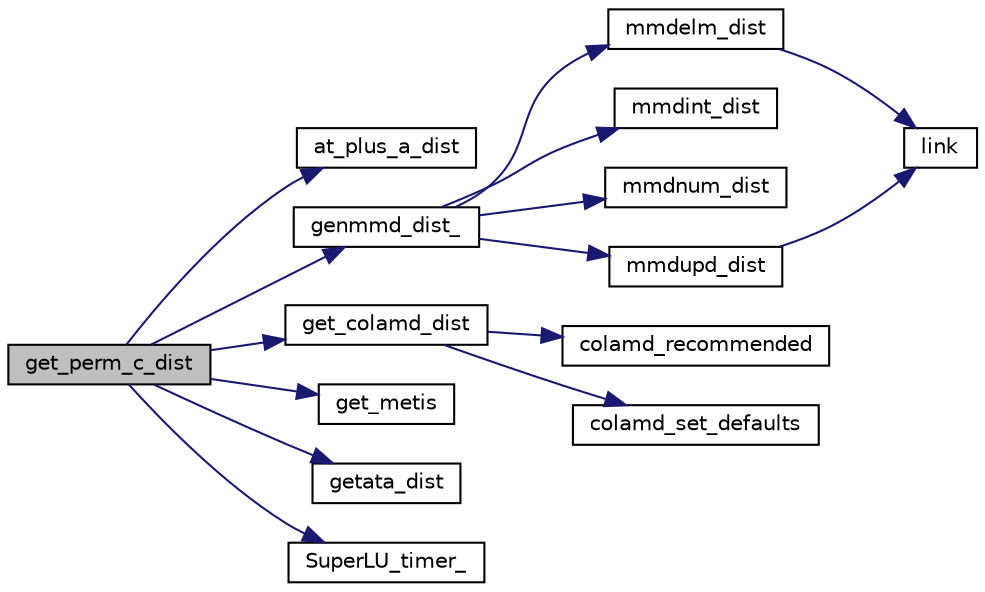 digraph "get_perm_c_dist"
{
 // LATEX_PDF_SIZE
  edge [fontname="Helvetica",fontsize="10",labelfontname="Helvetica",labelfontsize="10"];
  node [fontname="Helvetica",fontsize="10",shape=record];
  rankdir="LR";
  Node1 [label="get_perm_c_dist",height=0.2,width=0.4,color="black", fillcolor="grey75", style="filled", fontcolor="black",tooltip=" "];
  Node1 -> Node2 [color="midnightblue",fontsize="10",style="solid",fontname="Helvetica"];
  Node2 [label="at_plus_a_dist",height=0.2,width=0.4,color="black", fillcolor="white", style="filled",URL="$get__perm__c_8c.html#a1e2042d3bb873fdfcd157d4494701f39",tooltip=" "];
  Node1 -> Node3 [color="midnightblue",fontsize="10",style="solid",fontname="Helvetica"];
  Node3 [label="genmmd_dist_",height=0.2,width=0.4,color="black", fillcolor="white", style="filled",URL="$mmd_8c.html#ac0691f0442d7e47dbc7cb1debaf78627",tooltip=" "];
  Node3 -> Node4 [color="midnightblue",fontsize="10",style="solid",fontname="Helvetica"];
  Node4 [label="mmdelm_dist",height=0.2,width=0.4,color="black", fillcolor="white", style="filled",URL="$mmd_8c.html#a73e5e8f98f0b2903c77f6f4612e5f8df",tooltip=" "];
  Node4 -> Node5 [color="midnightblue",fontsize="10",style="solid",fontname="Helvetica"];
  Node5 [label="link",height=0.2,width=0.4,color="black", fillcolor="white", style="filled",URL="$etree_8c.html#a52d3a5ef560c576ea63685fa10957075",tooltip=" "];
  Node3 -> Node6 [color="midnightblue",fontsize="10",style="solid",fontname="Helvetica"];
  Node6 [label="mmdint_dist",height=0.2,width=0.4,color="black", fillcolor="white", style="filled",URL="$mmd_8c.html#a96882b73c76b53ead67dc2ec2af0851b",tooltip=" "];
  Node3 -> Node7 [color="midnightblue",fontsize="10",style="solid",fontname="Helvetica"];
  Node7 [label="mmdnum_dist",height=0.2,width=0.4,color="black", fillcolor="white", style="filled",URL="$mmd_8c.html#aaca3902bea167d3699e5efafcfdf80da",tooltip=" "];
  Node3 -> Node8 [color="midnightblue",fontsize="10",style="solid",fontname="Helvetica"];
  Node8 [label="mmdupd_dist",height=0.2,width=0.4,color="black", fillcolor="white", style="filled",URL="$mmd_8c.html#adb0a7e428a616062670a5e035364dae9",tooltip=" "];
  Node8 -> Node5 [color="midnightblue",fontsize="10",style="solid",fontname="Helvetica"];
  Node1 -> Node9 [color="midnightblue",fontsize="10",style="solid",fontname="Helvetica"];
  Node9 [label="get_colamd_dist",height=0.2,width=0.4,color="black", fillcolor="white", style="filled",URL="$get__perm__c_8c.html#af12d65434457f358529942a33de45ecf",tooltip=" "];
  Node9 -> Node10 [color="midnightblue",fontsize="10",style="solid",fontname="Helvetica"];
  Node10 [label="colamd_recommended",height=0.2,width=0.4,color="black", fillcolor="white", style="filled",URL="$colamd_8c.html#aac7214b99bcf4db1b13547521367817f",tooltip=" "];
  Node9 -> Node11 [color="midnightblue",fontsize="10",style="solid",fontname="Helvetica"];
  Node11 [label="colamd_set_defaults",height=0.2,width=0.4,color="black", fillcolor="white", style="filled",URL="$colamd_8c.html#acd15277a8a063dd0586e280004a92c89",tooltip=" "];
  Node1 -> Node12 [color="midnightblue",fontsize="10",style="solid",fontname="Helvetica"];
  Node12 [label="get_metis",height=0.2,width=0.4,color="black", fillcolor="white", style="filled",URL="$get__perm__c_8c.html#a972249b07ec785423eca8131b8a310fd",tooltip=" "];
  Node1 -> Node13 [color="midnightblue",fontsize="10",style="solid",fontname="Helvetica"];
  Node13 [label="getata_dist",height=0.2,width=0.4,color="black", fillcolor="white", style="filled",URL="$get__perm__c_8c.html#aaf27f8f1b32115f22a3590d494a7add2",tooltip=" "];
  Node1 -> Node14 [color="midnightblue",fontsize="10",style="solid",fontname="Helvetica"];
  Node14 [label="SuperLU_timer_",height=0.2,width=0.4,color="black", fillcolor="white", style="filled",URL="$superlu__timer_8c.html#a0c6777573bbfe81917cd381e0090d355",tooltip=" "];
}
